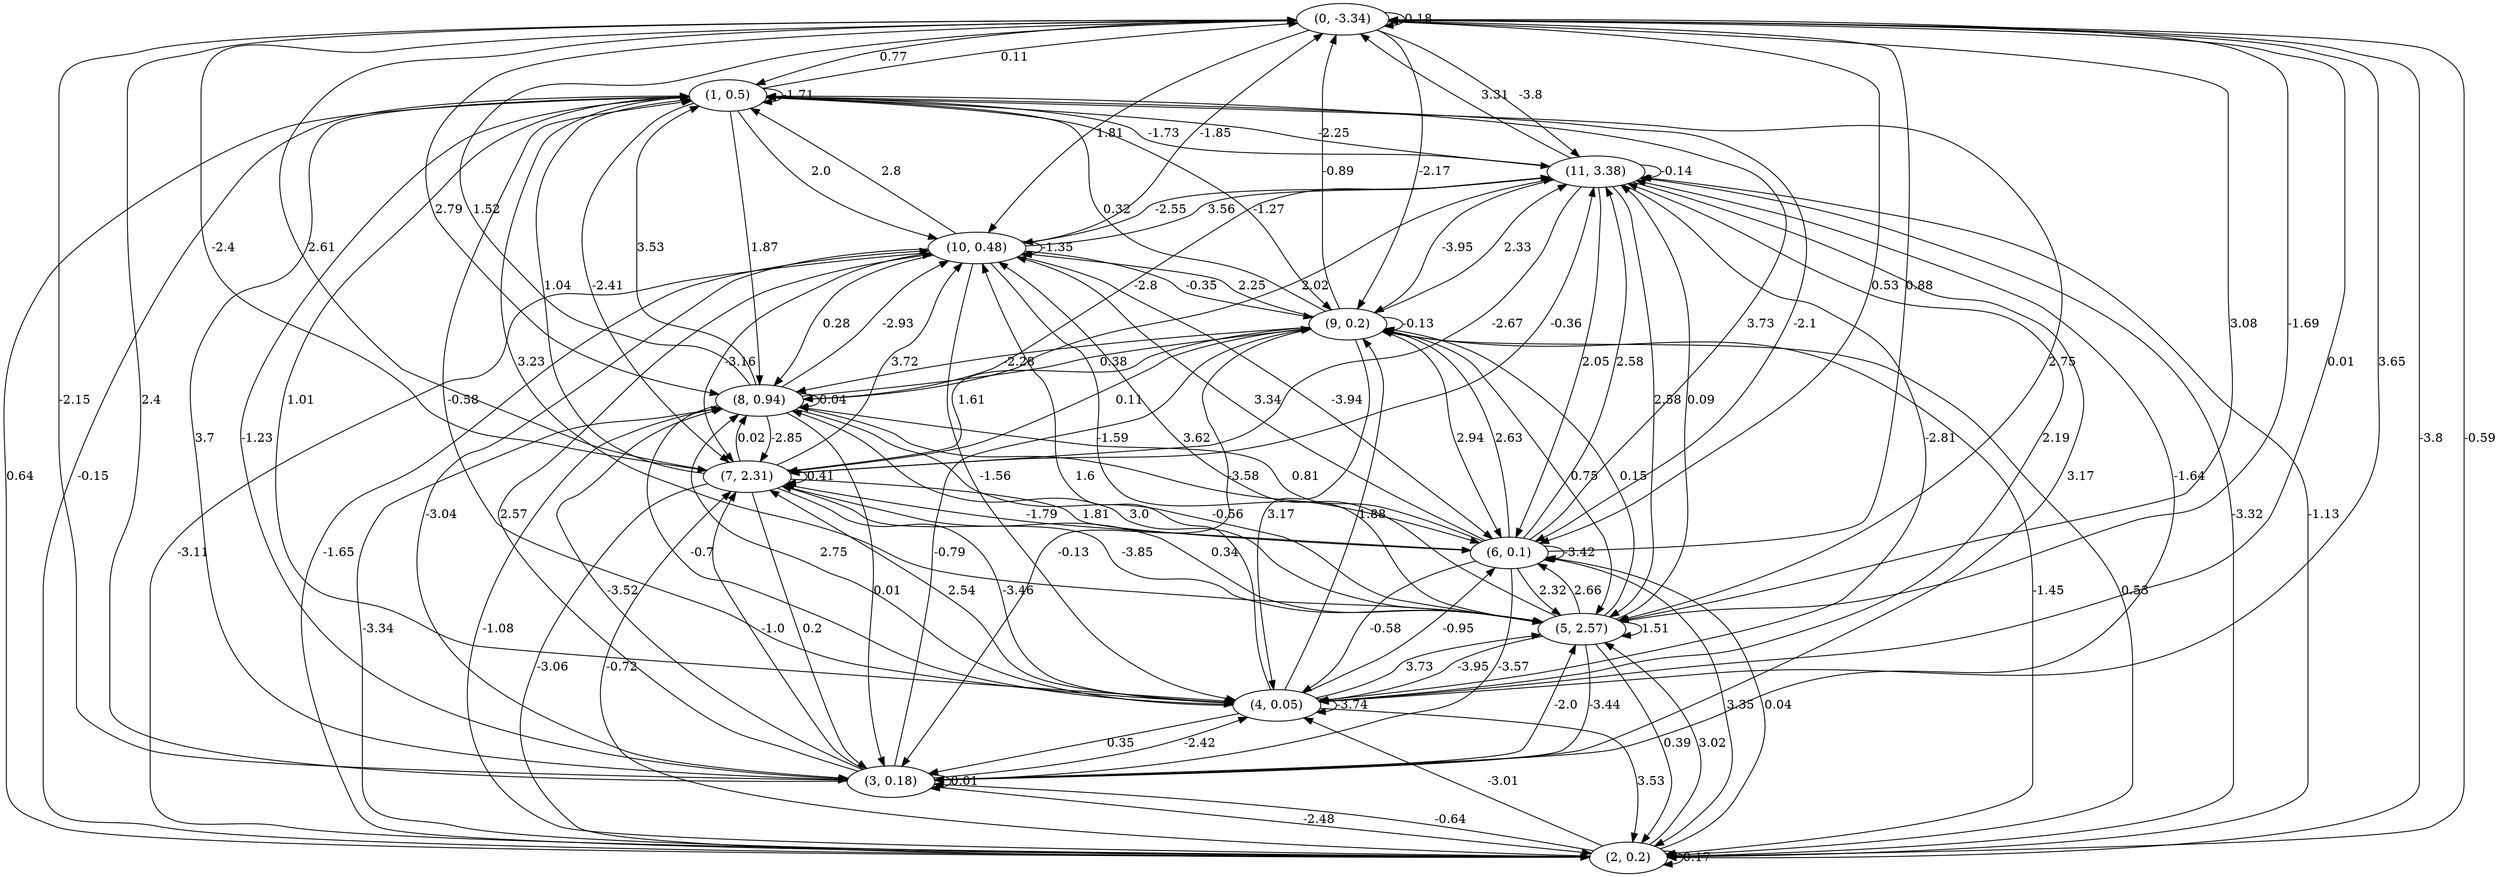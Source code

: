 digraph {
    0 [ label = "(0, -3.34)" ]
    1 [ label = "(1, 0.5)" ]
    2 [ label = "(2, 0.2)" ]
    3 [ label = "(3, 0.18)" ]
    4 [ label = "(4, 0.05)" ]
    5 [ label = "(5, 2.57)" ]
    6 [ label = "(6, 0.1)" ]
    7 [ label = "(7, 2.31)" ]
    8 [ label = "(8, 0.94)" ]
    9 [ label = "(9, 0.2)" ]
    10 [ label = "(10, 0.48)" ]
    11 [ label = "(11, 3.38)" ]
    0 -> 0 [ label = "0.18" ]
    1 -> 1 [ label = "-1.71" ]
    2 -> 2 [ label = "0.17" ]
    3 -> 3 [ label = "0.01" ]
    4 -> 4 [ label = "-3.74" ]
    5 -> 5 [ label = "1.51" ]
    6 -> 6 [ label = "-3.42" ]
    7 -> 7 [ label = "0.41" ]
    8 -> 8 [ label = "0.04" ]
    9 -> 9 [ label = "-0.13" ]
    10 -> 10 [ label = "-1.35" ]
    11 -> 11 [ label = "-0.14" ]
    1 -> 0 [ label = "0.11" ]
    2 -> 0 [ label = "-0.59" ]
    3 -> 0 [ label = "2.4" ]
    4 -> 0 [ label = "0.01" ]
    5 -> 0 [ label = "-1.69" ]
    6 -> 0 [ label = "0.88" ]
    7 -> 0 [ label = "2.61" ]
    8 -> 0 [ label = "1.52" ]
    9 -> 0 [ label = "-0.89" ]
    10 -> 0 [ label = "-1.85" ]
    11 -> 0 [ label = "3.31" ]
    0 -> 1 [ label = "0.77" ]
    2 -> 1 [ label = "-0.15" ]
    3 -> 1 [ label = "3.7" ]
    4 -> 1 [ label = "-0.58" ]
    5 -> 1 [ label = "3.23" ]
    6 -> 1 [ label = "3.73" ]
    7 -> 1 [ label = "1.04" ]
    8 -> 1 [ label = "3.53" ]
    9 -> 1 [ label = "0.32" ]
    10 -> 1 [ label = "2.8" ]
    11 -> 1 [ label = "-1.73" ]
    0 -> 2 [ label = "-3.8" ]
    1 -> 2 [ label = "0.64" ]
    3 -> 2 [ label = "-2.48" ]
    4 -> 2 [ label = "3.53" ]
    5 -> 2 [ label = "0.39" ]
    6 -> 2 [ label = "3.35" ]
    7 -> 2 [ label = "-3.06" ]
    8 -> 2 [ label = "-3.34" ]
    9 -> 2 [ label = "-1.45" ]
    10 -> 2 [ label = "-3.11" ]
    11 -> 2 [ label = "-3.32" ]
    0 -> 3 [ label = "-2.15" ]
    1 -> 3 [ label = "-1.23" ]
    2 -> 3 [ label = "-0.64" ]
    4 -> 3 [ label = "0.35" ]
    5 -> 3 [ label = "-3.44" ]
    6 -> 3 [ label = "-3.57" ]
    7 -> 3 [ label = "0.2" ]
    8 -> 3 [ label = "0.01" ]
    9 -> 3 [ label = "-0.13" ]
    10 -> 3 [ label = "-3.04" ]
    11 -> 3 [ label = "3.17" ]
    0 -> 4 [ label = "3.65" ]
    1 -> 4 [ label = "1.01" ]
    2 -> 4 [ label = "-3.01" ]
    3 -> 4 [ label = "-2.42" ]
    5 -> 4 [ label = "-3.95" ]
    6 -> 4 [ label = "-0.58" ]
    7 -> 4 [ label = "-3.46" ]
    8 -> 4 [ label = "-0.7" ]
    9 -> 4 [ label = "3.17" ]
    10 -> 4 [ label = "-1.56" ]
    11 -> 4 [ label = "-2.81" ]
    0 -> 5 [ label = "3.08" ]
    1 -> 5 [ label = "2.75" ]
    2 -> 5 [ label = "3.02" ]
    3 -> 5 [ label = "-2.0" ]
    4 -> 5 [ label = "3.73" ]
    6 -> 5 [ label = "2.32" ]
    7 -> 5 [ label = "0.34" ]
    8 -> 5 [ label = "-0.56" ]
    9 -> 5 [ label = "0.75" ]
    10 -> 5 [ label = "-1.59" ]
    11 -> 5 [ label = "2.58" ]
    0 -> 6 [ label = "0.53" ]
    1 -> 6 [ label = "-2.1" ]
    2 -> 6 [ label = "0.04" ]
    4 -> 6 [ label = "-0.95" ]
    5 -> 6 [ label = "2.66" ]
    7 -> 6 [ label = "1.81" ]
    8 -> 6 [ label = "-3.58" ]
    9 -> 6 [ label = "2.94" ]
    10 -> 6 [ label = "-3.94" ]
    11 -> 6 [ label = "2.05" ]
    0 -> 7 [ label = "-2.4" ]
    1 -> 7 [ label = "-2.41" ]
    2 -> 7 [ label = "-0.72" ]
    3 -> 7 [ label = "-1.0" ]
    4 -> 7 [ label = "2.54" ]
    5 -> 7 [ label = "-3.85" ]
    6 -> 7 [ label = "-1.79" ]
    8 -> 7 [ label = "-2.85" ]
    9 -> 7 [ label = "1.61" ]
    10 -> 7 [ label = "-3.16" ]
    11 -> 7 [ label = "-2.67" ]
    0 -> 8 [ label = "2.79" ]
    1 -> 8 [ label = "1.87" ]
    2 -> 8 [ label = "-1.08" ]
    3 -> 8 [ label = "-3.52" ]
    4 -> 8 [ label = "2.75" ]
    5 -> 8 [ label = "3.0" ]
    6 -> 8 [ label = "0.81" ]
    7 -> 8 [ label = "0.02" ]
    9 -> 8 [ label = "-2.28" ]
    10 -> 8 [ label = "0.28" ]
    11 -> 8 [ label = "-2.8" ]
    0 -> 9 [ label = "-2.17" ]
    1 -> 9 [ label = "-1.27" ]
    2 -> 9 [ label = "0.53" ]
    3 -> 9 [ label = "-0.79" ]
    4 -> 9 [ label = "1.88" ]
    5 -> 9 [ label = "0.15" ]
    6 -> 9 [ label = "2.63" ]
    7 -> 9 [ label = "0.11" ]
    8 -> 9 [ label = "0.38" ]
    10 -> 9 [ label = "-0.35" ]
    11 -> 9 [ label = "-3.95" ]
    0 -> 10 [ label = "1.81" ]
    1 -> 10 [ label = "2.0" ]
    2 -> 10 [ label = "-1.65" ]
    3 -> 10 [ label = "2.57" ]
    4 -> 10 [ label = "1.6" ]
    5 -> 10 [ label = "3.62" ]
    6 -> 10 [ label = "3.34" ]
    7 -> 10 [ label = "3.72" ]
    8 -> 10 [ label = "-2.93" ]
    9 -> 10 [ label = "2.25" ]
    11 -> 10 [ label = "-2.55" ]
    0 -> 11 [ label = "-3.8" ]
    1 -> 11 [ label = "-2.25" ]
    2 -> 11 [ label = "-1.13" ]
    3 -> 11 [ label = "-1.64" ]
    4 -> 11 [ label = "2.19" ]
    5 -> 11 [ label = "0.09" ]
    6 -> 11 [ label = "2.58" ]
    7 -> 11 [ label = "-0.36" ]
    8 -> 11 [ label = "2.02" ]
    9 -> 11 [ label = "2.33" ]
    10 -> 11 [ label = "3.56" ]
}

